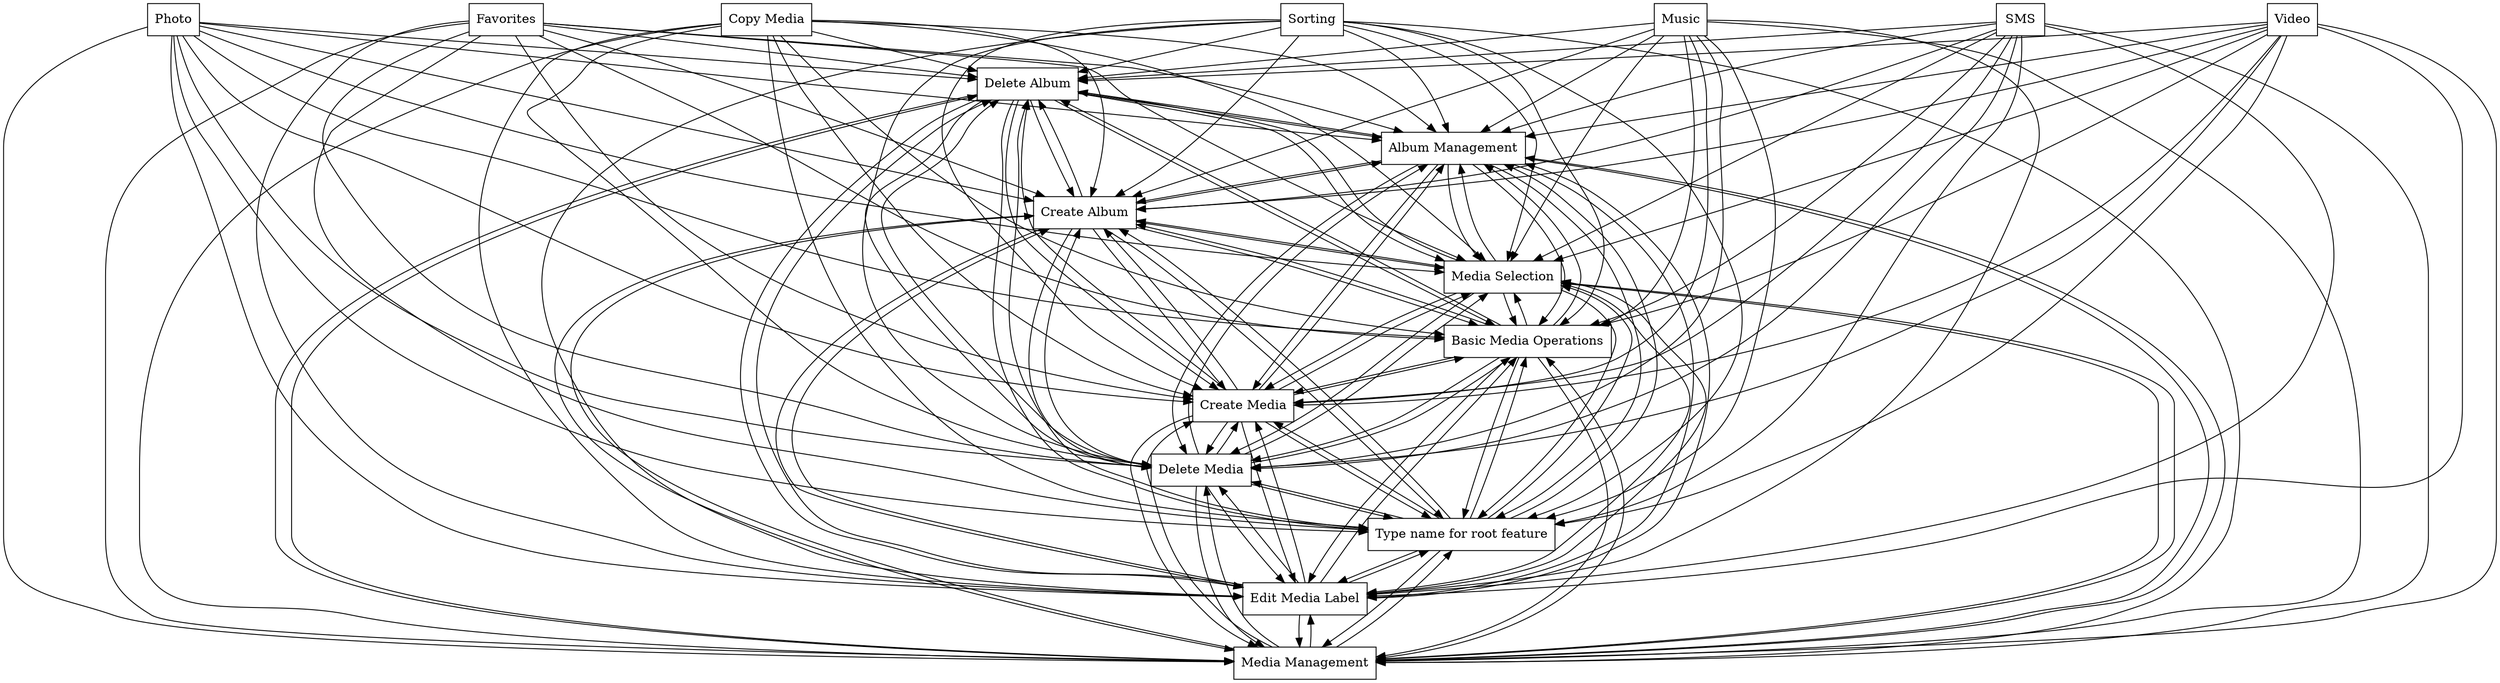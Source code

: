 digraph{
graph [rankdir=TB];
node [shape=box];
edge [arrowhead=normal];
0[label="Delete Album",]
1[label="Album Management",]
2[label="Media Management",]
3[label="Edit Media Label",]
4[label="Favorites",]
5[label="Photo",]
6[label="Type name for root feature",]
7[label="Delete Media",]
8[label="Create Media",]
9[label="Copy Media",]
10[label="Basic Media Operations",]
11[label="Media Selection",]
12[label="Sorting",]
13[label="Music",]
14[label="Create Album",]
15[label="SMS",]
16[label="Video",]
0->1[label="",]
0->2[label="",]
0->3[label="",]
0->6[label="",]
0->7[label="",]
0->8[label="",]
0->10[label="",]
0->11[label="",]
0->14[label="",]
1->0[label="",]
1->2[label="",]
1->3[label="",]
1->6[label="",]
1->7[label="",]
1->8[label="",]
1->10[label="",]
1->11[label="",]
1->14[label="",]
2->0[label="",]
2->1[label="",]
2->3[label="",]
2->6[label="",]
2->7[label="",]
2->8[label="",]
2->10[label="",]
2->11[label="",]
2->14[label="",]
3->0[label="",]
3->1[label="",]
3->2[label="",]
3->6[label="",]
3->7[label="",]
3->8[label="",]
3->10[label="",]
3->11[label="",]
3->14[label="",]
4->0[label="",]
4->1[label="",]
4->2[label="",]
4->3[label="",]
4->6[label="",]
4->7[label="",]
4->8[label="",]
4->10[label="",]
4->11[label="",]
4->14[label="",]
5->0[label="",]
5->1[label="",]
5->2[label="",]
5->3[label="",]
5->6[label="",]
5->7[label="",]
5->8[label="",]
5->10[label="",]
5->11[label="",]
5->14[label="",]
6->0[label="",]
6->1[label="",]
6->2[label="",]
6->3[label="",]
6->7[label="",]
6->8[label="",]
6->10[label="",]
6->11[label="",]
6->14[label="",]
7->0[label="",]
7->1[label="",]
7->2[label="",]
7->3[label="",]
7->6[label="",]
7->8[label="",]
7->10[label="",]
7->11[label="",]
7->14[label="",]
8->0[label="",]
8->1[label="",]
8->2[label="",]
8->3[label="",]
8->6[label="",]
8->7[label="",]
8->10[label="",]
8->11[label="",]
8->14[label="",]
9->0[label="",]
9->1[label="",]
9->2[label="",]
9->3[label="",]
9->6[label="",]
9->7[label="",]
9->8[label="",]
9->10[label="",]
9->11[label="",]
9->14[label="",]
10->0[label="",]
10->1[label="",]
10->2[label="",]
10->3[label="",]
10->6[label="",]
10->7[label="",]
10->8[label="",]
10->11[label="",]
10->14[label="",]
11->0[label="",]
11->1[label="",]
11->2[label="",]
11->3[label="",]
11->6[label="",]
11->7[label="",]
11->8[label="",]
11->10[label="",]
11->14[label="",]
12->0[label="",]
12->1[label="",]
12->2[label="",]
12->3[label="",]
12->6[label="",]
12->7[label="",]
12->8[label="",]
12->10[label="",]
12->11[label="",]
12->14[label="",]
13->0[label="",]
13->1[label="",]
13->2[label="",]
13->3[label="",]
13->6[label="",]
13->7[label="",]
13->8[label="",]
13->10[label="",]
13->11[label="",]
13->14[label="",]
14->0[label="",]
14->1[label="",]
14->2[label="",]
14->3[label="",]
14->6[label="",]
14->7[label="",]
14->8[label="",]
14->10[label="",]
14->11[label="",]
15->0[label="",]
15->1[label="",]
15->2[label="",]
15->3[label="",]
15->6[label="",]
15->7[label="",]
15->8[label="",]
15->10[label="",]
15->11[label="",]
15->14[label="",]
16->0[label="",]
16->1[label="",]
16->2[label="",]
16->3[label="",]
16->6[label="",]
16->7[label="",]
16->8[label="",]
16->10[label="",]
16->11[label="",]
16->14[label="",]
}
